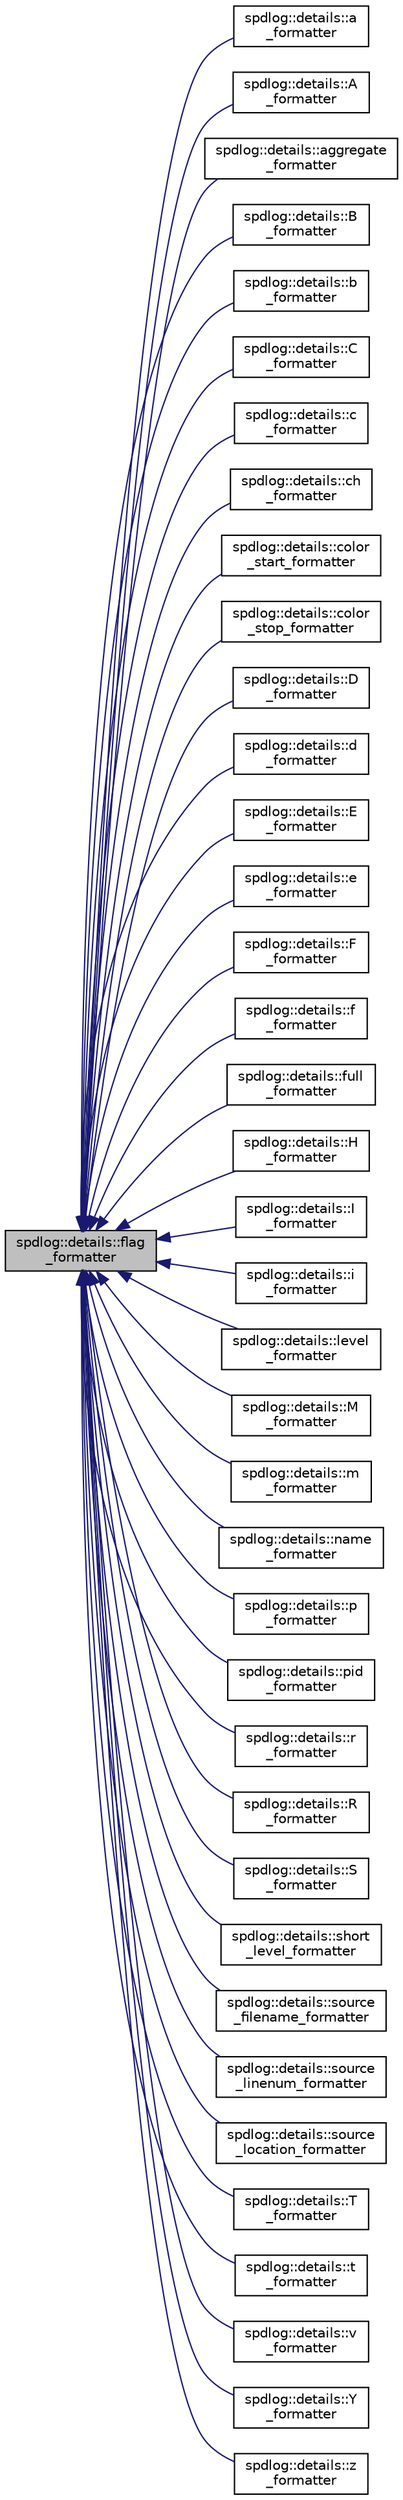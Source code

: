 digraph "spdlog::details::flag_formatter"
{
  edge [fontname="Helvetica",fontsize="10",labelfontname="Helvetica",labelfontsize="10"];
  node [fontname="Helvetica",fontsize="10",shape=record];
  rankdir="LR";
  Node1 [label="spdlog::details::flag\l_formatter",height=0.2,width=0.4,color="black", fillcolor="grey75", style="filled" fontcolor="black"];
  Node1 -> Node2 [dir="back",color="midnightblue",fontsize="10",style="solid",fontname="Helvetica"];
  Node2 [label="spdlog::details::a\l_formatter",height=0.2,width=0.4,color="black", fillcolor="white", style="filled",URL="$classspdlog_1_1details_1_1a__formatter.html"];
  Node1 -> Node3 [dir="back",color="midnightblue",fontsize="10",style="solid",fontname="Helvetica"];
  Node3 [label="spdlog::details::A\l_formatter",height=0.2,width=0.4,color="black", fillcolor="white", style="filled",URL="$classspdlog_1_1details_1_1_a__formatter.html"];
  Node1 -> Node4 [dir="back",color="midnightblue",fontsize="10",style="solid",fontname="Helvetica"];
  Node4 [label="spdlog::details::aggregate\l_formatter",height=0.2,width=0.4,color="black", fillcolor="white", style="filled",URL="$classspdlog_1_1details_1_1aggregate__formatter.html"];
  Node1 -> Node5 [dir="back",color="midnightblue",fontsize="10",style="solid",fontname="Helvetica"];
  Node5 [label="spdlog::details::B\l_formatter",height=0.2,width=0.4,color="black", fillcolor="white", style="filled",URL="$classspdlog_1_1details_1_1_b__formatter.html"];
  Node1 -> Node6 [dir="back",color="midnightblue",fontsize="10",style="solid",fontname="Helvetica"];
  Node6 [label="spdlog::details::b\l_formatter",height=0.2,width=0.4,color="black", fillcolor="white", style="filled",URL="$classspdlog_1_1details_1_1b__formatter.html"];
  Node1 -> Node7 [dir="back",color="midnightblue",fontsize="10",style="solid",fontname="Helvetica"];
  Node7 [label="spdlog::details::C\l_formatter",height=0.2,width=0.4,color="black", fillcolor="white", style="filled",URL="$classspdlog_1_1details_1_1_c__formatter.html"];
  Node1 -> Node8 [dir="back",color="midnightblue",fontsize="10",style="solid",fontname="Helvetica"];
  Node8 [label="spdlog::details::c\l_formatter",height=0.2,width=0.4,color="black", fillcolor="white", style="filled",URL="$classspdlog_1_1details_1_1c__formatter.html"];
  Node1 -> Node9 [dir="back",color="midnightblue",fontsize="10",style="solid",fontname="Helvetica"];
  Node9 [label="spdlog::details::ch\l_formatter",height=0.2,width=0.4,color="black", fillcolor="white", style="filled",URL="$classspdlog_1_1details_1_1ch__formatter.html"];
  Node1 -> Node10 [dir="back",color="midnightblue",fontsize="10",style="solid",fontname="Helvetica"];
  Node10 [label="spdlog::details::color\l_start_formatter",height=0.2,width=0.4,color="black", fillcolor="white", style="filled",URL="$classspdlog_1_1details_1_1color__start__formatter.html"];
  Node1 -> Node11 [dir="back",color="midnightblue",fontsize="10",style="solid",fontname="Helvetica"];
  Node11 [label="spdlog::details::color\l_stop_formatter",height=0.2,width=0.4,color="black", fillcolor="white", style="filled",URL="$classspdlog_1_1details_1_1color__stop__formatter.html"];
  Node1 -> Node12 [dir="back",color="midnightblue",fontsize="10",style="solid",fontname="Helvetica"];
  Node12 [label="spdlog::details::D\l_formatter",height=0.2,width=0.4,color="black", fillcolor="white", style="filled",URL="$classspdlog_1_1details_1_1_d__formatter.html"];
  Node1 -> Node13 [dir="back",color="midnightblue",fontsize="10",style="solid",fontname="Helvetica"];
  Node13 [label="spdlog::details::d\l_formatter",height=0.2,width=0.4,color="black", fillcolor="white", style="filled",URL="$classspdlog_1_1details_1_1d__formatter.html"];
  Node1 -> Node14 [dir="back",color="midnightblue",fontsize="10",style="solid",fontname="Helvetica"];
  Node14 [label="spdlog::details::E\l_formatter",height=0.2,width=0.4,color="black", fillcolor="white", style="filled",URL="$classspdlog_1_1details_1_1_e__formatter.html"];
  Node1 -> Node15 [dir="back",color="midnightblue",fontsize="10",style="solid",fontname="Helvetica"];
  Node15 [label="spdlog::details::e\l_formatter",height=0.2,width=0.4,color="black", fillcolor="white", style="filled",URL="$classspdlog_1_1details_1_1e__formatter.html"];
  Node1 -> Node16 [dir="back",color="midnightblue",fontsize="10",style="solid",fontname="Helvetica"];
  Node16 [label="spdlog::details::F\l_formatter",height=0.2,width=0.4,color="black", fillcolor="white", style="filled",URL="$classspdlog_1_1details_1_1_f__formatter.html"];
  Node1 -> Node17 [dir="back",color="midnightblue",fontsize="10",style="solid",fontname="Helvetica"];
  Node17 [label="spdlog::details::f\l_formatter",height=0.2,width=0.4,color="black", fillcolor="white", style="filled",URL="$classspdlog_1_1details_1_1f__formatter.html"];
  Node1 -> Node18 [dir="back",color="midnightblue",fontsize="10",style="solid",fontname="Helvetica"];
  Node18 [label="spdlog::details::full\l_formatter",height=0.2,width=0.4,color="black", fillcolor="white", style="filled",URL="$classspdlog_1_1details_1_1full__formatter.html"];
  Node1 -> Node19 [dir="back",color="midnightblue",fontsize="10",style="solid",fontname="Helvetica"];
  Node19 [label="spdlog::details::H\l_formatter",height=0.2,width=0.4,color="black", fillcolor="white", style="filled",URL="$classspdlog_1_1details_1_1_h__formatter.html"];
  Node1 -> Node20 [dir="back",color="midnightblue",fontsize="10",style="solid",fontname="Helvetica"];
  Node20 [label="spdlog::details::I\l_formatter",height=0.2,width=0.4,color="black", fillcolor="white", style="filled",URL="$classspdlog_1_1details_1_1_i__formatter.html"];
  Node1 -> Node21 [dir="back",color="midnightblue",fontsize="10",style="solid",fontname="Helvetica"];
  Node21 [label="spdlog::details::i\l_formatter",height=0.2,width=0.4,color="black", fillcolor="white", style="filled",URL="$classspdlog_1_1details_1_1i__formatter.html"];
  Node1 -> Node22 [dir="back",color="midnightblue",fontsize="10",style="solid",fontname="Helvetica"];
  Node22 [label="spdlog::details::level\l_formatter",height=0.2,width=0.4,color="black", fillcolor="white", style="filled",URL="$classspdlog_1_1details_1_1level__formatter.html"];
  Node1 -> Node23 [dir="back",color="midnightblue",fontsize="10",style="solid",fontname="Helvetica"];
  Node23 [label="spdlog::details::M\l_formatter",height=0.2,width=0.4,color="black", fillcolor="white", style="filled",URL="$classspdlog_1_1details_1_1_m__formatter.html"];
  Node1 -> Node24 [dir="back",color="midnightblue",fontsize="10",style="solid",fontname="Helvetica"];
  Node24 [label="spdlog::details::m\l_formatter",height=0.2,width=0.4,color="black", fillcolor="white", style="filled",URL="$classspdlog_1_1details_1_1m__formatter.html"];
  Node1 -> Node25 [dir="back",color="midnightblue",fontsize="10",style="solid",fontname="Helvetica"];
  Node25 [label="spdlog::details::name\l_formatter",height=0.2,width=0.4,color="black", fillcolor="white", style="filled",URL="$classspdlog_1_1details_1_1name__formatter.html"];
  Node1 -> Node26 [dir="back",color="midnightblue",fontsize="10",style="solid",fontname="Helvetica"];
  Node26 [label="spdlog::details::p\l_formatter",height=0.2,width=0.4,color="black", fillcolor="white", style="filled",URL="$classspdlog_1_1details_1_1p__formatter.html"];
  Node1 -> Node27 [dir="back",color="midnightblue",fontsize="10",style="solid",fontname="Helvetica"];
  Node27 [label="spdlog::details::pid\l_formatter",height=0.2,width=0.4,color="black", fillcolor="white", style="filled",URL="$classspdlog_1_1details_1_1pid__formatter.html"];
  Node1 -> Node28 [dir="back",color="midnightblue",fontsize="10",style="solid",fontname="Helvetica"];
  Node28 [label="spdlog::details::r\l_formatter",height=0.2,width=0.4,color="black", fillcolor="white", style="filled",URL="$classspdlog_1_1details_1_1r__formatter.html"];
  Node1 -> Node29 [dir="back",color="midnightblue",fontsize="10",style="solid",fontname="Helvetica"];
  Node29 [label="spdlog::details::R\l_formatter",height=0.2,width=0.4,color="black", fillcolor="white", style="filled",URL="$classspdlog_1_1details_1_1_r__formatter.html"];
  Node1 -> Node30 [dir="back",color="midnightblue",fontsize="10",style="solid",fontname="Helvetica"];
  Node30 [label="spdlog::details::S\l_formatter",height=0.2,width=0.4,color="black", fillcolor="white", style="filled",URL="$classspdlog_1_1details_1_1_s__formatter.html"];
  Node1 -> Node31 [dir="back",color="midnightblue",fontsize="10",style="solid",fontname="Helvetica"];
  Node31 [label="spdlog::details::short\l_level_formatter",height=0.2,width=0.4,color="black", fillcolor="white", style="filled",URL="$classspdlog_1_1details_1_1short__level__formatter.html"];
  Node1 -> Node32 [dir="back",color="midnightblue",fontsize="10",style="solid",fontname="Helvetica"];
  Node32 [label="spdlog::details::source\l_filename_formatter",height=0.2,width=0.4,color="black", fillcolor="white", style="filled",URL="$classspdlog_1_1details_1_1source__filename__formatter.html"];
  Node1 -> Node33 [dir="back",color="midnightblue",fontsize="10",style="solid",fontname="Helvetica"];
  Node33 [label="spdlog::details::source\l_linenum_formatter",height=0.2,width=0.4,color="black", fillcolor="white", style="filled",URL="$classspdlog_1_1details_1_1source__linenum__formatter.html"];
  Node1 -> Node34 [dir="back",color="midnightblue",fontsize="10",style="solid",fontname="Helvetica"];
  Node34 [label="spdlog::details::source\l_location_formatter",height=0.2,width=0.4,color="black", fillcolor="white", style="filled",URL="$classspdlog_1_1details_1_1source__location__formatter.html"];
  Node1 -> Node35 [dir="back",color="midnightblue",fontsize="10",style="solid",fontname="Helvetica"];
  Node35 [label="spdlog::details::T\l_formatter",height=0.2,width=0.4,color="black", fillcolor="white", style="filled",URL="$classspdlog_1_1details_1_1_t__formatter.html"];
  Node1 -> Node36 [dir="back",color="midnightblue",fontsize="10",style="solid",fontname="Helvetica"];
  Node36 [label="spdlog::details::t\l_formatter",height=0.2,width=0.4,color="black", fillcolor="white", style="filled",URL="$classspdlog_1_1details_1_1t__formatter.html"];
  Node1 -> Node37 [dir="back",color="midnightblue",fontsize="10",style="solid",fontname="Helvetica"];
  Node37 [label="spdlog::details::v\l_formatter",height=0.2,width=0.4,color="black", fillcolor="white", style="filled",URL="$classspdlog_1_1details_1_1v__formatter.html"];
  Node1 -> Node38 [dir="back",color="midnightblue",fontsize="10",style="solid",fontname="Helvetica"];
  Node38 [label="spdlog::details::Y\l_formatter",height=0.2,width=0.4,color="black", fillcolor="white", style="filled",URL="$classspdlog_1_1details_1_1_y__formatter.html"];
  Node1 -> Node39 [dir="back",color="midnightblue",fontsize="10",style="solid",fontname="Helvetica"];
  Node39 [label="spdlog::details::z\l_formatter",height=0.2,width=0.4,color="black", fillcolor="white", style="filled",URL="$classspdlog_1_1details_1_1z__formatter.html"];
}
